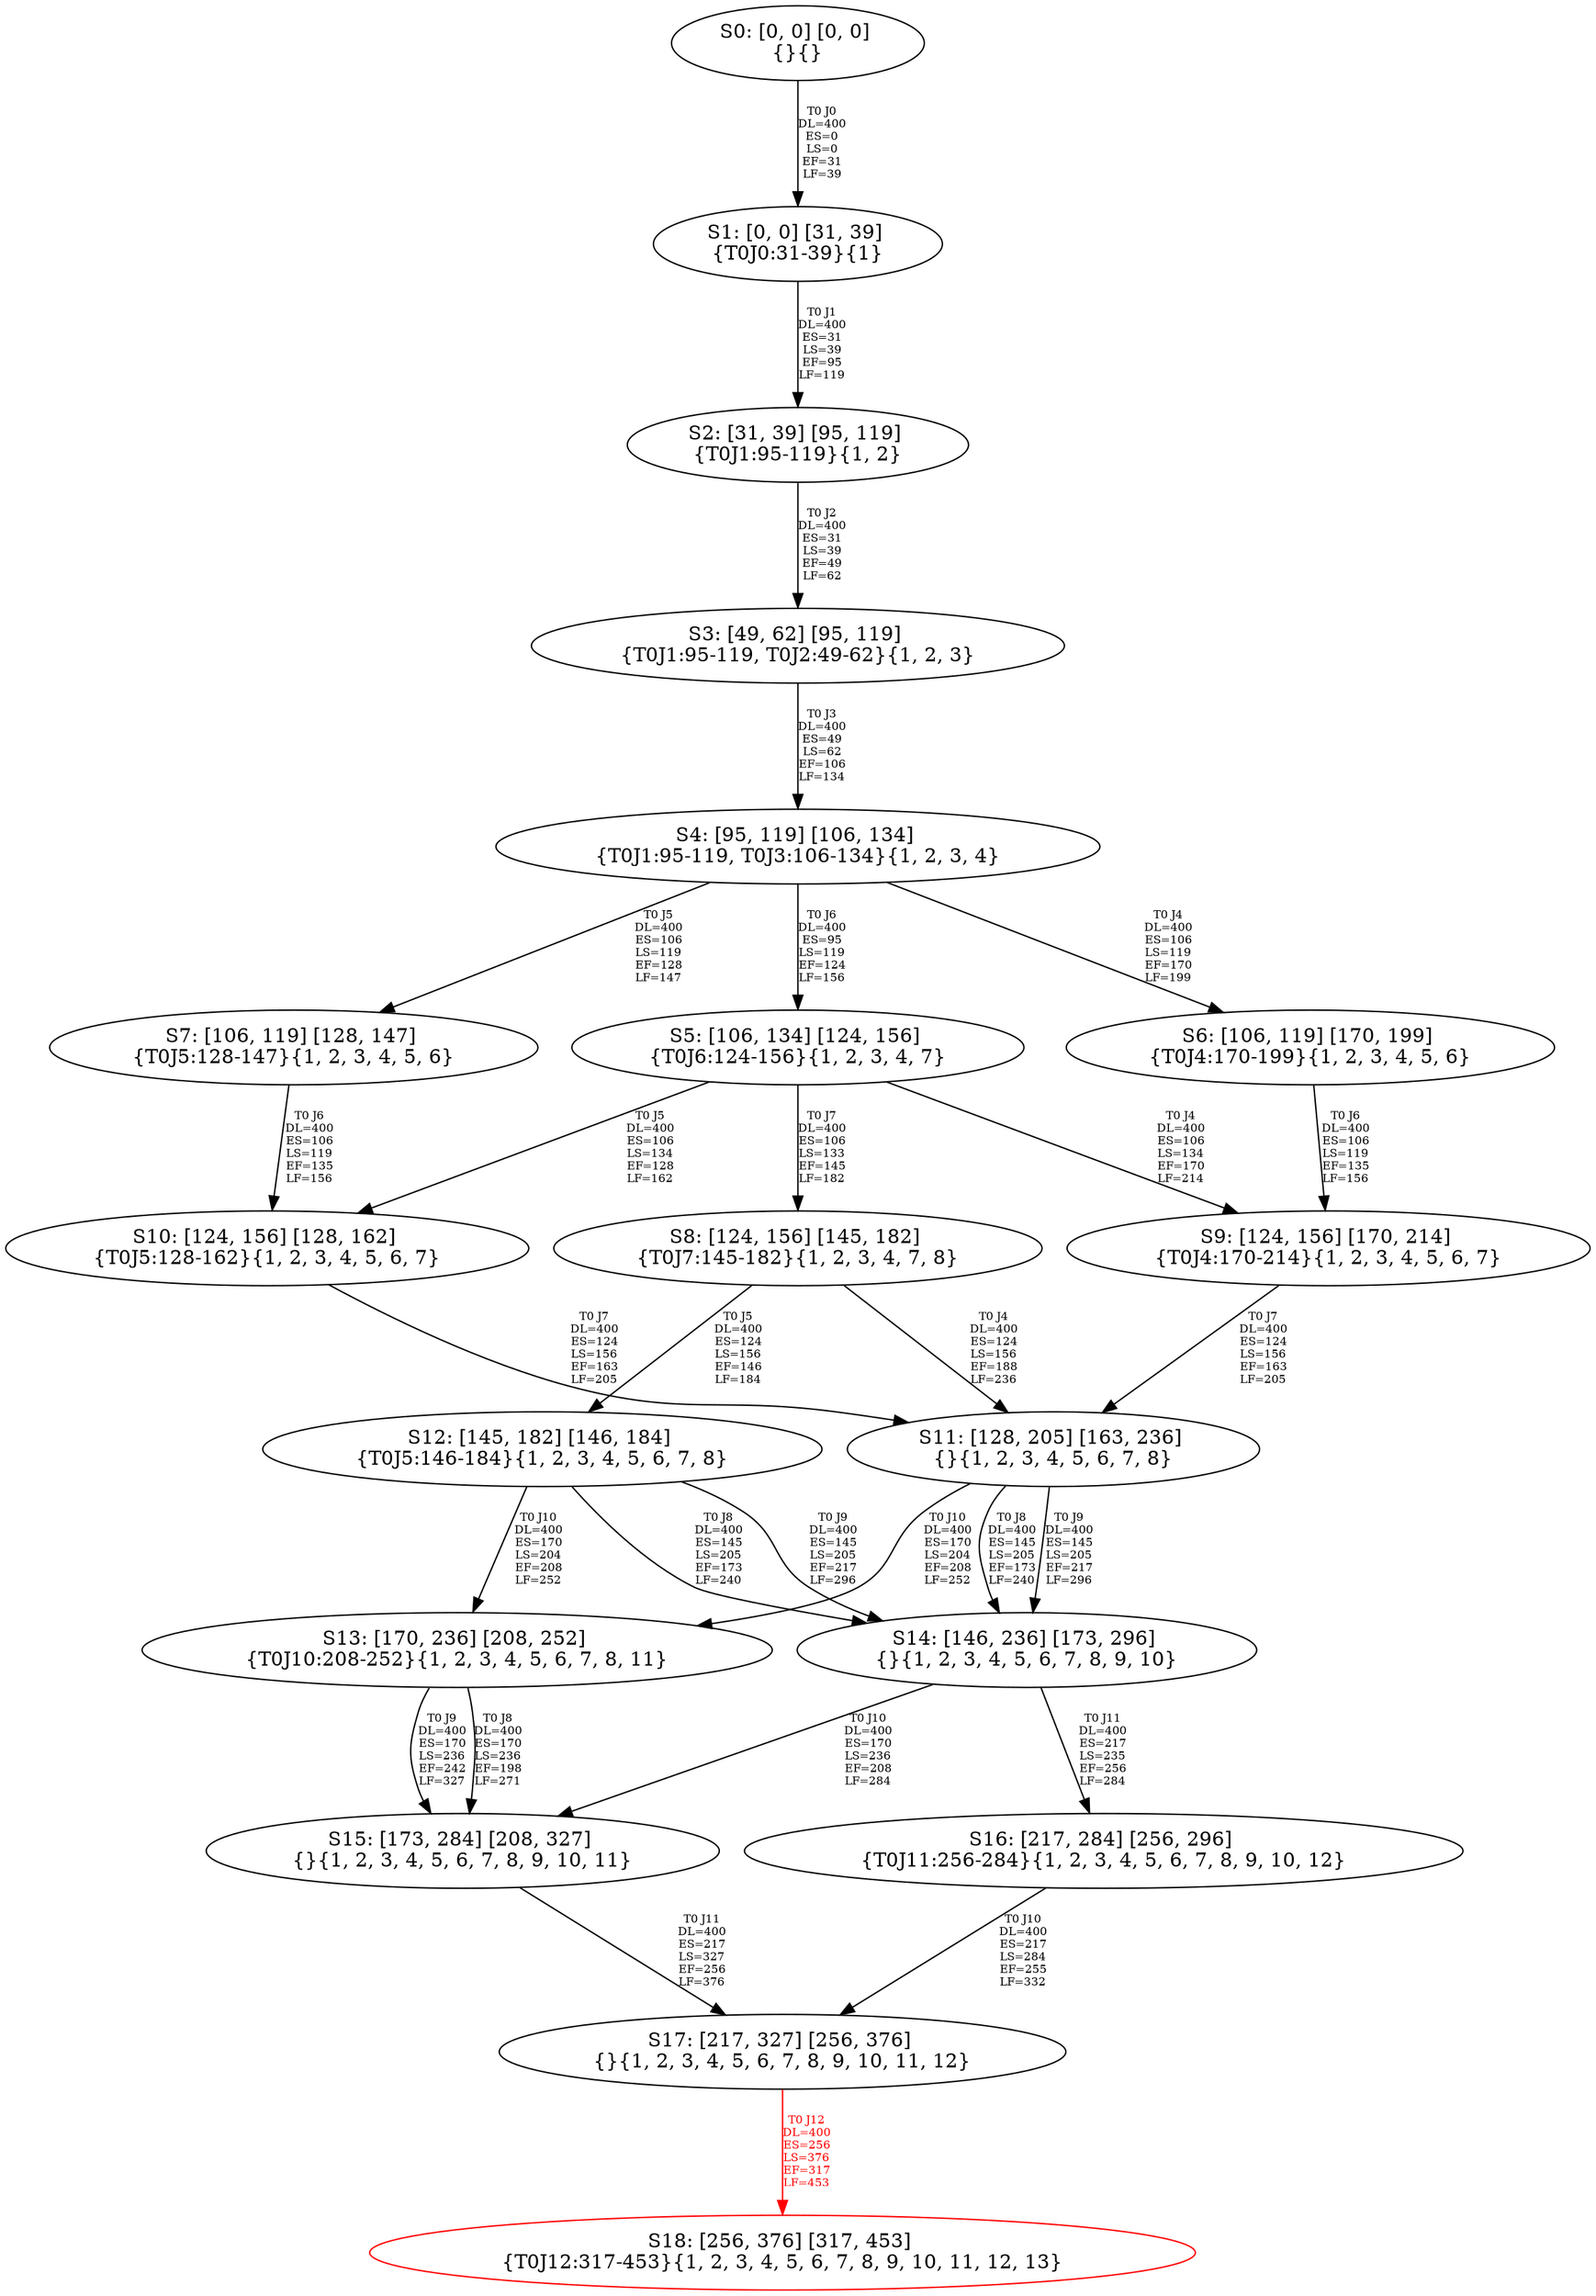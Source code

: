 digraph {
	S0[label="S0: [0, 0] [0, 0] \n{}{}"];
	S1[label="S1: [0, 0] [31, 39] \n{T0J0:31-39}{1}"];
	S2[label="S2: [31, 39] [95, 119] \n{T0J1:95-119}{1, 2}"];
	S3[label="S3: [49, 62] [95, 119] \n{T0J1:95-119, T0J2:49-62}{1, 2, 3}"];
	S4[label="S4: [95, 119] [106, 134] \n{T0J1:95-119, T0J3:106-134}{1, 2, 3, 4}"];
	S5[label="S5: [106, 134] [124, 156] \n{T0J6:124-156}{1, 2, 3, 4, 7}"];
	S6[label="S6: [106, 119] [170, 199] \n{T0J4:170-199}{1, 2, 3, 4, 5, 6}"];
	S7[label="S7: [106, 119] [128, 147] \n{T0J5:128-147}{1, 2, 3, 4, 5, 6}"];
	S8[label="S8: [124, 156] [145, 182] \n{T0J7:145-182}{1, 2, 3, 4, 7, 8}"];
	S9[label="S9: [124, 156] [170, 214] \n{T0J4:170-214}{1, 2, 3, 4, 5, 6, 7}"];
	S10[label="S10: [124, 156] [128, 162] \n{T0J5:128-162}{1, 2, 3, 4, 5, 6, 7}"];
	S11[label="S11: [128, 205] [163, 236] \n{}{1, 2, 3, 4, 5, 6, 7, 8}"];
	S12[label="S12: [145, 182] [146, 184] \n{T0J5:146-184}{1, 2, 3, 4, 5, 6, 7, 8}"];
	S13[label="S13: [170, 236] [208, 252] \n{T0J10:208-252}{1, 2, 3, 4, 5, 6, 7, 8, 11}"];
	S14[label="S14: [146, 236] [173, 296] \n{}{1, 2, 3, 4, 5, 6, 7, 8, 9, 10}"];
	S15[label="S15: [173, 284] [208, 327] \n{}{1, 2, 3, 4, 5, 6, 7, 8, 9, 10, 11}"];
	S16[label="S16: [217, 284] [256, 296] \n{T0J11:256-284}{1, 2, 3, 4, 5, 6, 7, 8, 9, 10, 12}"];
	S17[label="S17: [217, 327] [256, 376] \n{}{1, 2, 3, 4, 5, 6, 7, 8, 9, 10, 11, 12}"];
	S18[label="S18: [256, 376] [317, 453] \n{T0J12:317-453}{1, 2, 3, 4, 5, 6, 7, 8, 9, 10, 11, 12, 13}"];
	S0 -> S1[label="T0 J0\nDL=400\nES=0\nLS=0\nEF=31\nLF=39",fontsize=8];
	S1 -> S2[label="T0 J1\nDL=400\nES=31\nLS=39\nEF=95\nLF=119",fontsize=8];
	S2 -> S3[label="T0 J2\nDL=400\nES=31\nLS=39\nEF=49\nLF=62",fontsize=8];
	S3 -> S4[label="T0 J3\nDL=400\nES=49\nLS=62\nEF=106\nLF=134",fontsize=8];
	S4 -> S6[label="T0 J4\nDL=400\nES=106\nLS=119\nEF=170\nLF=199",fontsize=8];
	S4 -> S7[label="T0 J5\nDL=400\nES=106\nLS=119\nEF=128\nLF=147",fontsize=8];
	S4 -> S5[label="T0 J6\nDL=400\nES=95\nLS=119\nEF=124\nLF=156",fontsize=8];
	S5 -> S9[label="T0 J4\nDL=400\nES=106\nLS=134\nEF=170\nLF=214",fontsize=8];
	S5 -> S10[label="T0 J5\nDL=400\nES=106\nLS=134\nEF=128\nLF=162",fontsize=8];
	S5 -> S8[label="T0 J7\nDL=400\nES=106\nLS=133\nEF=145\nLF=182",fontsize=8];
	S6 -> S9[label="T0 J6\nDL=400\nES=106\nLS=119\nEF=135\nLF=156",fontsize=8];
	S7 -> S10[label="T0 J6\nDL=400\nES=106\nLS=119\nEF=135\nLF=156",fontsize=8];
	S8 -> S11[label="T0 J4\nDL=400\nES=124\nLS=156\nEF=188\nLF=236",fontsize=8];
	S8 -> S12[label="T0 J5\nDL=400\nES=124\nLS=156\nEF=146\nLF=184",fontsize=8];
	S9 -> S11[label="T0 J7\nDL=400\nES=124\nLS=156\nEF=163\nLF=205",fontsize=8];
	S10 -> S11[label="T0 J7\nDL=400\nES=124\nLS=156\nEF=163\nLF=205",fontsize=8];
	S11 -> S14[label="T0 J8\nDL=400\nES=145\nLS=205\nEF=173\nLF=240",fontsize=8];
	S11 -> S14[label="T0 J9\nDL=400\nES=145\nLS=205\nEF=217\nLF=296",fontsize=8];
	S11 -> S13[label="T0 J10\nDL=400\nES=170\nLS=204\nEF=208\nLF=252",fontsize=8];
	S12 -> S14[label="T0 J8\nDL=400\nES=145\nLS=205\nEF=173\nLF=240",fontsize=8];
	S12 -> S14[label="T0 J9\nDL=400\nES=145\nLS=205\nEF=217\nLF=296",fontsize=8];
	S12 -> S13[label="T0 J10\nDL=400\nES=170\nLS=204\nEF=208\nLF=252",fontsize=8];
	S13 -> S15[label="T0 J8\nDL=400\nES=170\nLS=236\nEF=198\nLF=271",fontsize=8];
	S13 -> S15[label="T0 J9\nDL=400\nES=170\nLS=236\nEF=242\nLF=327",fontsize=8];
	S14 -> S15[label="T0 J10\nDL=400\nES=170\nLS=236\nEF=208\nLF=284",fontsize=8];
	S14 -> S16[label="T0 J11\nDL=400\nES=217\nLS=235\nEF=256\nLF=284",fontsize=8];
	S15 -> S17[label="T0 J11\nDL=400\nES=217\nLS=327\nEF=256\nLF=376",fontsize=8];
	S16 -> S17[label="T0 J10\nDL=400\nES=217\nLS=284\nEF=255\nLF=332",fontsize=8];
	S17 -> S18[label="T0 J12\nDL=400\nES=256\nLS=376\nEF=317\nLF=453",color=Red,fontcolor=Red,fontsize=8];
S18[color=Red];
}
